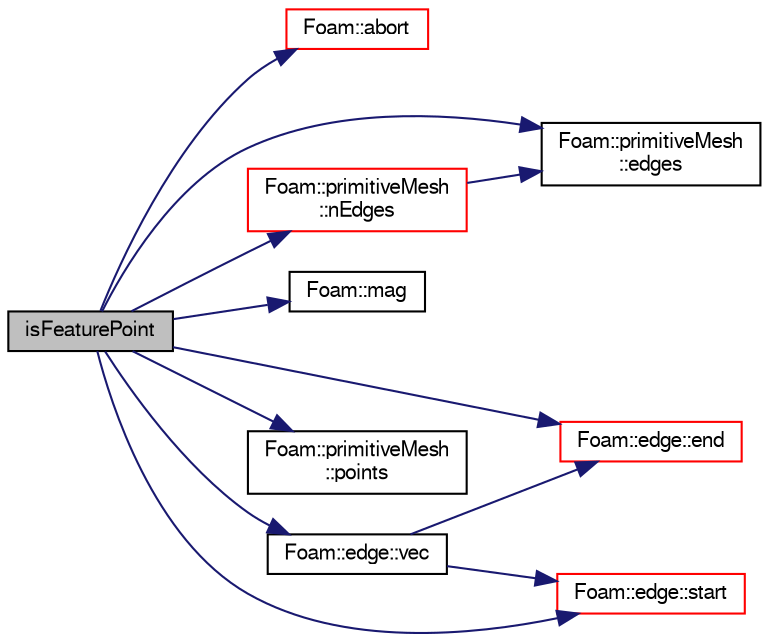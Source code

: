digraph "isFeaturePoint"
{
  bgcolor="transparent";
  edge [fontname="FreeSans",fontsize="10",labelfontname="FreeSans",labelfontsize="10"];
  node [fontname="FreeSans",fontsize="10",shape=record];
  rankdir="LR";
  Node94 [label="isFeaturePoint",height=0.2,width=0.4,color="black", fillcolor="grey75", style="filled", fontcolor="black"];
  Node94 -> Node95 [color="midnightblue",fontsize="10",style="solid",fontname="FreeSans"];
  Node95 [label="Foam::abort",height=0.2,width=0.4,color="red",URL="$a21124.html#a447107a607d03e417307c203fa5fb44b"];
  Node94 -> Node138 [color="midnightblue",fontsize="10",style="solid",fontname="FreeSans"];
  Node138 [label="Foam::primitiveMesh\l::edges",height=0.2,width=0.4,color="black",URL="$a27530.html#a21d764179912ddda5c6f95193c289846",tooltip="Return mesh edges. Uses calcEdges. "];
  Node94 -> Node139 [color="midnightblue",fontsize="10",style="solid",fontname="FreeSans"];
  Node139 [label="Foam::edge::end",height=0.2,width=0.4,color="red",URL="$a27210.html#a5ac1c619caccdf5bcf8c3d58a409849f",tooltip="Return end vertex label. "];
  Node94 -> Node141 [color="midnightblue",fontsize="10",style="solid",fontname="FreeSans"];
  Node141 [label="Foam::mag",height=0.2,width=0.4,color="black",URL="$a21124.html#a929da2a3fdcf3dacbbe0487d3a330dae"];
  Node94 -> Node142 [color="midnightblue",fontsize="10",style="solid",fontname="FreeSans"];
  Node142 [label="Foam::primitiveMesh\l::nEdges",height=0.2,width=0.4,color="red",URL="$a27530.html#a086513bcff1a3f1684e1a3879dd90deb"];
  Node142 -> Node138 [color="midnightblue",fontsize="10",style="solid",fontname="FreeSans"];
  Node94 -> Node144 [color="midnightblue",fontsize="10",style="solid",fontname="FreeSans"];
  Node144 [label="Foam::primitiveMesh\l::points",height=0.2,width=0.4,color="black",URL="$a27530.html#ad0e408ab3f867b58e419eb1cd8c2dbb6",tooltip="Return mesh points. "];
  Node94 -> Node145 [color="midnightblue",fontsize="10",style="solid",fontname="FreeSans"];
  Node145 [label="Foam::edge::start",height=0.2,width=0.4,color="red",URL="$a27210.html#afe56bdd2031bbf8321e35e2330c0b990",tooltip="Return start vertex label. "];
  Node94 -> Node146 [color="midnightblue",fontsize="10",style="solid",fontname="FreeSans"];
  Node146 [label="Foam::edge::vec",height=0.2,width=0.4,color="black",URL="$a27210.html#a72eb1bfd9e030458c6f7f33202ea5b4f",tooltip="Return the vector (end - start) "];
  Node146 -> Node139 [color="midnightblue",fontsize="10",style="solid",fontname="FreeSans"];
  Node146 -> Node145 [color="midnightblue",fontsize="10",style="solid",fontname="FreeSans"];
}
